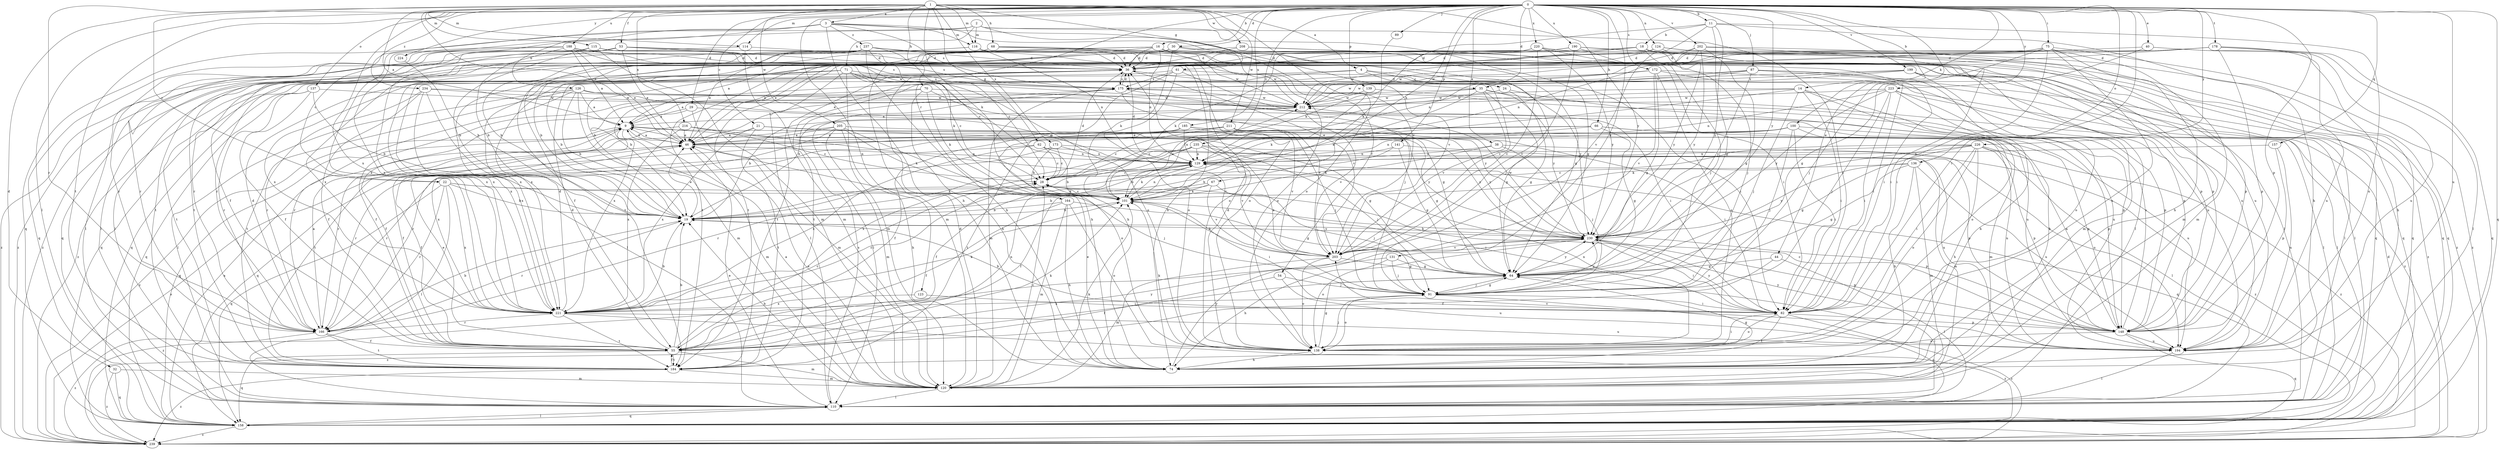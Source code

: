 strict digraph  {
0;
1;
2;
3;
4;
9;
11;
14;
16;
18;
19;
21;
22;
24;
28;
29;
30;
32;
35;
36;
38;
40;
44;
46;
53;
54;
55;
61;
62;
64;
66;
67;
68;
70;
71;
74;
75;
82;
87;
89;
91;
100;
101;
110;
114;
115;
116;
120;
123;
124;
126;
129;
131;
136;
137;
138;
139;
141;
148;
157;
158;
164;
166;
172;
173;
175;
178;
184;
185;
188;
190;
194;
199;
202;
203;
205;
208;
211;
212;
216;
220;
221;
223;
224;
226;
230;
234;
235;
237;
239;
0 -> 11  [label=b];
0 -> 14  [label=b];
0 -> 16  [label=b];
0 -> 21  [label=c];
0 -> 29  [label=d];
0 -> 30  [label=d];
0 -> 32  [label=d];
0 -> 35  [label=d];
0 -> 38  [label=e];
0 -> 40  [label=e];
0 -> 44  [label=e];
0 -> 53  [label=f];
0 -> 66  [label=h];
0 -> 67  [label=h];
0 -> 75  [label=i];
0 -> 82  [label=i];
0 -> 87  [label=j];
0 -> 89  [label=j];
0 -> 100  [label=k];
0 -> 110  [label=l];
0 -> 114  [label=m];
0 -> 123  [label=n];
0 -> 124  [label=n];
0 -> 131  [label=o];
0 -> 136  [label=o];
0 -> 137  [label=o];
0 -> 139  [label=p];
0 -> 141  [label=p];
0 -> 148  [label=p];
0 -> 157  [label=q];
0 -> 158  [label=q];
0 -> 164  [label=r];
0 -> 172  [label=s];
0 -> 178  [label=t];
0 -> 184  [label=t];
0 -> 185  [label=u];
0 -> 188  [label=u];
0 -> 190  [label=u];
0 -> 194  [label=u];
0 -> 199  [label=v];
0 -> 202  [label=v];
0 -> 216  [label=x];
0 -> 220  [label=x];
0 -> 221  [label=x];
0 -> 223  [label=y];
0 -> 224  [label=y];
0 -> 226  [label=y];
0 -> 230  [label=y];
0 -> 234  [label=z];
0 -> 235  [label=z];
1 -> 3  [label=a];
1 -> 4  [label=a];
1 -> 9  [label=a];
1 -> 22  [label=c];
1 -> 46  [label=e];
1 -> 61  [label=g];
1 -> 62  [label=g];
1 -> 68  [label=h];
1 -> 70  [label=h];
1 -> 101  [label=k];
1 -> 114  [label=m];
1 -> 115  [label=m];
1 -> 116  [label=m];
1 -> 166  [label=r];
1 -> 173  [label=s];
1 -> 203  [label=v];
1 -> 205  [label=w];
1 -> 208  [label=w];
1 -> 211  [label=w];
1 -> 230  [label=y];
2 -> 64  [label=g];
2 -> 71  [label=h];
2 -> 82  [label=i];
2 -> 116  [label=m];
2 -> 138  [label=o];
2 -> 158  [label=q];
2 -> 221  [label=x];
3 -> 22  [label=c];
3 -> 54  [label=f];
3 -> 74  [label=h];
3 -> 116  [label=m];
3 -> 126  [label=n];
3 -> 175  [label=s];
3 -> 203  [label=v];
3 -> 221  [label=x];
3 -> 237  [label=z];
4 -> 24  [label=c];
4 -> 35  [label=d];
4 -> 158  [label=q];
4 -> 221  [label=x];
4 -> 230  [label=y];
9 -> 46  [label=e];
9 -> 55  [label=f];
9 -> 64  [label=g];
9 -> 120  [label=m];
9 -> 158  [label=q];
9 -> 239  [label=z];
11 -> 18  [label=b];
11 -> 64  [label=g];
11 -> 74  [label=h];
11 -> 101  [label=k];
11 -> 194  [label=u];
11 -> 203  [label=v];
11 -> 230  [label=y];
14 -> 19  [label=b];
14 -> 28  [label=c];
14 -> 74  [label=h];
14 -> 82  [label=i];
14 -> 91  [label=j];
14 -> 138  [label=o];
14 -> 212  [label=w];
16 -> 19  [label=b];
16 -> 36  [label=d];
16 -> 110  [label=l];
16 -> 120  [label=m];
16 -> 129  [label=n];
16 -> 148  [label=p];
16 -> 166  [label=r];
16 -> 184  [label=t];
16 -> 194  [label=u];
16 -> 212  [label=w];
18 -> 36  [label=d];
18 -> 82  [label=i];
18 -> 91  [label=j];
18 -> 158  [label=q];
18 -> 184  [label=t];
18 -> 212  [label=w];
19 -> 46  [label=e];
19 -> 166  [label=r];
19 -> 230  [label=y];
21 -> 46  [label=e];
21 -> 82  [label=i];
21 -> 184  [label=t];
21 -> 221  [label=x];
21 -> 230  [label=y];
22 -> 19  [label=b];
22 -> 91  [label=j];
22 -> 101  [label=k];
22 -> 110  [label=l];
22 -> 158  [label=q];
22 -> 166  [label=r];
22 -> 221  [label=x];
24 -> 64  [label=g];
24 -> 194  [label=u];
24 -> 212  [label=w];
28 -> 36  [label=d];
28 -> 82  [label=i];
28 -> 101  [label=k];
29 -> 9  [label=a];
29 -> 55  [label=f];
29 -> 120  [label=m];
29 -> 129  [label=n];
30 -> 19  [label=b];
30 -> 36  [label=d];
30 -> 101  [label=k];
30 -> 158  [label=q];
30 -> 203  [label=v];
30 -> 221  [label=x];
32 -> 120  [label=m];
32 -> 158  [label=q];
32 -> 239  [label=z];
35 -> 64  [label=g];
35 -> 101  [label=k];
35 -> 203  [label=v];
35 -> 212  [label=w];
35 -> 221  [label=x];
35 -> 230  [label=y];
35 -> 239  [label=z];
36 -> 175  [label=s];
36 -> 184  [label=t];
36 -> 203  [label=v];
38 -> 91  [label=j];
38 -> 101  [label=k];
38 -> 129  [label=n];
38 -> 194  [label=u];
40 -> 36  [label=d];
40 -> 64  [label=g];
40 -> 74  [label=h];
40 -> 194  [label=u];
44 -> 55  [label=f];
44 -> 64  [label=g];
44 -> 110  [label=l];
46 -> 9  [label=a];
46 -> 55  [label=f];
46 -> 129  [label=n];
53 -> 36  [label=d];
53 -> 46  [label=e];
53 -> 74  [label=h];
53 -> 138  [label=o];
53 -> 158  [label=q];
53 -> 184  [label=t];
53 -> 221  [label=x];
54 -> 91  [label=j];
54 -> 194  [label=u];
54 -> 239  [label=z];
55 -> 19  [label=b];
55 -> 28  [label=c];
55 -> 36  [label=d];
55 -> 46  [label=e];
55 -> 101  [label=k];
55 -> 120  [label=m];
55 -> 129  [label=n];
55 -> 158  [label=q];
55 -> 184  [label=t];
55 -> 230  [label=y];
61 -> 74  [label=h];
61 -> 82  [label=i];
61 -> 91  [label=j];
61 -> 138  [label=o];
61 -> 158  [label=q];
61 -> 175  [label=s];
62 -> 28  [label=c];
62 -> 129  [label=n];
62 -> 148  [label=p];
62 -> 166  [label=r];
62 -> 221  [label=x];
64 -> 55  [label=f];
64 -> 91  [label=j];
64 -> 110  [label=l];
64 -> 230  [label=y];
66 -> 28  [label=c];
66 -> 46  [label=e];
66 -> 64  [label=g];
66 -> 148  [label=p];
66 -> 166  [label=r];
66 -> 194  [label=u];
67 -> 19  [label=b];
67 -> 55  [label=f];
67 -> 91  [label=j];
67 -> 101  [label=k];
67 -> 203  [label=v];
68 -> 9  [label=a];
68 -> 36  [label=d];
68 -> 91  [label=j];
68 -> 110  [label=l];
68 -> 148  [label=p];
68 -> 212  [label=w];
68 -> 239  [label=z];
70 -> 9  [label=a];
70 -> 55  [label=f];
70 -> 74  [label=h];
70 -> 101  [label=k];
70 -> 203  [label=v];
70 -> 212  [label=w];
71 -> 19  [label=b];
71 -> 28  [label=c];
71 -> 74  [label=h];
71 -> 110  [label=l];
71 -> 120  [label=m];
71 -> 138  [label=o];
71 -> 175  [label=s];
71 -> 184  [label=t];
71 -> 239  [label=z];
74 -> 46  [label=e];
74 -> 64  [label=g];
74 -> 230  [label=y];
75 -> 19  [label=b];
75 -> 36  [label=d];
75 -> 74  [label=h];
75 -> 82  [label=i];
75 -> 91  [label=j];
75 -> 120  [label=m];
75 -> 129  [label=n];
75 -> 138  [label=o];
75 -> 212  [label=w];
75 -> 239  [label=z];
82 -> 19  [label=b];
82 -> 138  [label=o];
82 -> 148  [label=p];
82 -> 184  [label=t];
82 -> 230  [label=y];
82 -> 239  [label=z];
87 -> 19  [label=b];
87 -> 82  [label=i];
87 -> 138  [label=o];
87 -> 175  [label=s];
87 -> 212  [label=w];
87 -> 230  [label=y];
87 -> 239  [label=z];
89 -> 101  [label=k];
91 -> 9  [label=a];
91 -> 64  [label=g];
91 -> 82  [label=i];
91 -> 138  [label=o];
91 -> 158  [label=q];
91 -> 221  [label=x];
91 -> 230  [label=y];
100 -> 46  [label=e];
100 -> 82  [label=i];
100 -> 91  [label=j];
100 -> 120  [label=m];
100 -> 129  [label=n];
100 -> 148  [label=p];
100 -> 184  [label=t];
101 -> 19  [label=b];
101 -> 28  [label=c];
101 -> 82  [label=i];
101 -> 129  [label=n];
101 -> 148  [label=p];
101 -> 212  [label=w];
110 -> 46  [label=e];
110 -> 158  [label=q];
110 -> 175  [label=s];
114 -> 36  [label=d];
114 -> 120  [label=m];
114 -> 239  [label=z];
115 -> 19  [label=b];
115 -> 36  [label=d];
115 -> 110  [label=l];
115 -> 120  [label=m];
115 -> 166  [label=r];
115 -> 175  [label=s];
115 -> 212  [label=w];
116 -> 36  [label=d];
116 -> 110  [label=l];
116 -> 129  [label=n];
116 -> 138  [label=o];
116 -> 239  [label=z];
120 -> 9  [label=a];
120 -> 19  [label=b];
120 -> 28  [label=c];
120 -> 36  [label=d];
120 -> 46  [label=e];
120 -> 101  [label=k];
120 -> 110  [label=l];
123 -> 82  [label=i];
123 -> 221  [label=x];
124 -> 36  [label=d];
124 -> 46  [label=e];
124 -> 110  [label=l];
124 -> 158  [label=q];
124 -> 230  [label=y];
126 -> 9  [label=a];
126 -> 19  [label=b];
126 -> 110  [label=l];
126 -> 120  [label=m];
126 -> 148  [label=p];
126 -> 166  [label=r];
126 -> 184  [label=t];
126 -> 194  [label=u];
126 -> 212  [label=w];
129 -> 28  [label=c];
129 -> 36  [label=d];
129 -> 55  [label=f];
129 -> 101  [label=k];
129 -> 158  [label=q];
131 -> 64  [label=g];
131 -> 74  [label=h];
131 -> 91  [label=j];
131 -> 239  [label=z];
136 -> 28  [label=c];
136 -> 64  [label=g];
136 -> 74  [label=h];
136 -> 120  [label=m];
136 -> 194  [label=u];
136 -> 230  [label=y];
137 -> 19  [label=b];
137 -> 55  [label=f];
137 -> 158  [label=q];
137 -> 166  [label=r];
137 -> 212  [label=w];
138 -> 36  [label=d];
138 -> 64  [label=g];
138 -> 74  [label=h];
138 -> 82  [label=i];
138 -> 91  [label=j];
138 -> 101  [label=k];
138 -> 129  [label=n];
139 -> 101  [label=k];
139 -> 110  [label=l];
139 -> 212  [label=w];
141 -> 19  [label=b];
141 -> 64  [label=g];
141 -> 129  [label=n];
141 -> 239  [label=z];
148 -> 9  [label=a];
148 -> 28  [label=c];
148 -> 138  [label=o];
148 -> 158  [label=q];
148 -> 175  [label=s];
148 -> 194  [label=u];
148 -> 230  [label=y];
157 -> 129  [label=n];
157 -> 148  [label=p];
157 -> 194  [label=u];
158 -> 9  [label=a];
158 -> 110  [label=l];
158 -> 239  [label=z];
164 -> 19  [label=b];
164 -> 55  [label=f];
164 -> 64  [label=g];
164 -> 74  [label=h];
164 -> 120  [label=m];
164 -> 138  [label=o];
166 -> 9  [label=a];
166 -> 19  [label=b];
166 -> 36  [label=d];
166 -> 55  [label=f];
166 -> 184  [label=t];
166 -> 239  [label=z];
172 -> 46  [label=e];
172 -> 64  [label=g];
172 -> 110  [label=l];
172 -> 138  [label=o];
172 -> 175  [label=s];
172 -> 194  [label=u];
172 -> 203  [label=v];
173 -> 28  [label=c];
173 -> 101  [label=k];
173 -> 129  [label=n];
173 -> 166  [label=r];
173 -> 194  [label=u];
175 -> 36  [label=d];
175 -> 64  [label=g];
175 -> 82  [label=i];
175 -> 110  [label=l];
175 -> 120  [label=m];
175 -> 212  [label=w];
178 -> 36  [label=d];
178 -> 110  [label=l];
178 -> 148  [label=p];
178 -> 158  [label=q];
178 -> 166  [label=r];
178 -> 184  [label=t];
178 -> 194  [label=u];
178 -> 221  [label=x];
184 -> 55  [label=f];
184 -> 120  [label=m];
184 -> 239  [label=z];
185 -> 46  [label=e];
185 -> 55  [label=f];
185 -> 64  [label=g];
185 -> 129  [label=n];
185 -> 230  [label=y];
188 -> 9  [label=a];
188 -> 19  [label=b];
188 -> 28  [label=c];
188 -> 36  [label=d];
188 -> 46  [label=e];
188 -> 158  [label=q];
188 -> 166  [label=r];
188 -> 175  [label=s];
190 -> 36  [label=d];
190 -> 46  [label=e];
190 -> 120  [label=m];
190 -> 148  [label=p];
190 -> 158  [label=q];
190 -> 203  [label=v];
190 -> 221  [label=x];
194 -> 110  [label=l];
194 -> 203  [label=v];
199 -> 110  [label=l];
199 -> 120  [label=m];
199 -> 148  [label=p];
199 -> 175  [label=s];
199 -> 184  [label=t];
199 -> 212  [label=w];
202 -> 36  [label=d];
202 -> 64  [label=g];
202 -> 82  [label=i];
202 -> 129  [label=n];
202 -> 212  [label=w];
202 -> 230  [label=y];
202 -> 239  [label=z];
203 -> 64  [label=g];
203 -> 101  [label=k];
203 -> 120  [label=m];
203 -> 138  [label=o];
205 -> 46  [label=e];
205 -> 74  [label=h];
205 -> 101  [label=k];
205 -> 120  [label=m];
205 -> 138  [label=o];
205 -> 184  [label=t];
205 -> 194  [label=u];
205 -> 221  [label=x];
208 -> 36  [label=d];
208 -> 64  [label=g];
208 -> 194  [label=u];
208 -> 221  [label=x];
211 -> 28  [label=c];
211 -> 46  [label=e];
211 -> 91  [label=j];
211 -> 158  [label=q];
211 -> 203  [label=v];
211 -> 230  [label=y];
212 -> 9  [label=a];
212 -> 19  [label=b];
212 -> 203  [label=v];
216 -> 28  [label=c];
216 -> 46  [label=e];
216 -> 166  [label=r];
216 -> 203  [label=v];
216 -> 221  [label=x];
220 -> 36  [label=d];
220 -> 55  [label=f];
220 -> 91  [label=j];
220 -> 101  [label=k];
220 -> 158  [label=q];
220 -> 203  [label=v];
220 -> 230  [label=y];
221 -> 19  [label=b];
221 -> 28  [label=c];
221 -> 36  [label=d];
221 -> 101  [label=k];
221 -> 166  [label=r];
221 -> 184  [label=t];
221 -> 194  [label=u];
221 -> 239  [label=z];
223 -> 74  [label=h];
223 -> 82  [label=i];
223 -> 91  [label=j];
223 -> 110  [label=l];
223 -> 129  [label=n];
223 -> 148  [label=p];
223 -> 212  [label=w];
223 -> 230  [label=y];
224 -> 19  [label=b];
226 -> 19  [label=b];
226 -> 64  [label=g];
226 -> 74  [label=h];
226 -> 82  [label=i];
226 -> 101  [label=k];
226 -> 110  [label=l];
226 -> 129  [label=n];
226 -> 138  [label=o];
226 -> 148  [label=p];
226 -> 239  [label=z];
230 -> 19  [label=b];
230 -> 82  [label=i];
230 -> 138  [label=o];
230 -> 148  [label=p];
230 -> 203  [label=v];
230 -> 212  [label=w];
234 -> 55  [label=f];
234 -> 110  [label=l];
234 -> 166  [label=r];
234 -> 212  [label=w];
234 -> 221  [label=x];
234 -> 230  [label=y];
235 -> 19  [label=b];
235 -> 91  [label=j];
235 -> 120  [label=m];
235 -> 129  [label=n];
235 -> 166  [label=r];
235 -> 203  [label=v];
235 -> 221  [label=x];
237 -> 28  [label=c];
237 -> 36  [label=d];
237 -> 46  [label=e];
237 -> 55  [label=f];
237 -> 74  [label=h];
237 -> 82  [label=i];
237 -> 101  [label=k];
237 -> 138  [label=o];
237 -> 184  [label=t];
237 -> 221  [label=x];
239 -> 36  [label=d];
239 -> 46  [label=e];
}
